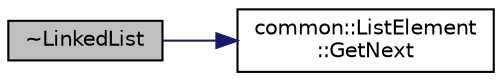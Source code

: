 digraph "~LinkedList"
{
 // INTERACTIVE_SVG=YES
 // LATEX_PDF_SIZE
  bgcolor="transparent";
  edge [fontname="Helvetica",fontsize="10",labelfontname="Helvetica",labelfontsize="10"];
  node [fontname="Helvetica",fontsize="10",shape=record];
  rankdir="LR";
  Node1 [label="~LinkedList",height=0.2,width=0.4,color="black", fillcolor="grey75", style="filled", fontcolor="black",tooltip=" "];
  Node1 -> Node2 [color="midnightblue",fontsize="10",style="solid",fontname="Helvetica"];
  Node2 [label="common::ListElement\l::GetNext",height=0.2,width=0.4,color="black",URL="$d2/dc6/classcommon_1_1ListElement_a7b6af5a368ca2b7fceb56b7c4a5d07af.html#a7b6af5a368ca2b7fceb56b7c4a5d07af",tooltip=" "];
}
